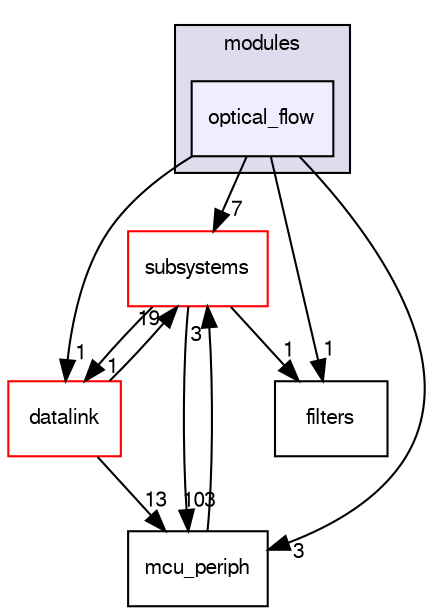 digraph "sw/airborne/modules/optical_flow" {
  compound=true
  node [ fontsize="10", fontname="FreeSans"];
  edge [ labelfontsize="10", labelfontname="FreeSans"];
  subgraph clusterdir_c2abcdd6ccb39c3582929c0e3f5651c2 {
    graph [ bgcolor="#ddddee", pencolor="black", label="modules" fontname="FreeSans", fontsize="10", URL="dir_c2abcdd6ccb39c3582929c0e3f5651c2.html"]
  dir_f52ac0bf93f8ebf53ea13ad6120e8a63 [shape=box, label="optical_flow", style="filled", fillcolor="#eeeeff", pencolor="black", URL="dir_f52ac0bf93f8ebf53ea13ad6120e8a63.html"];
  }
  dir_12d6ec7aac5a4a9b8cee17e35022d7c7 [shape=box label="subsystems" fillcolor="white" style="filled" color="red" URL="dir_12d6ec7aac5a4a9b8cee17e35022d7c7.html"];
  dir_1ca43f6a116d741d80fb1d0555a2b198 [shape=box label="mcu_periph" URL="dir_1ca43f6a116d741d80fb1d0555a2b198.html"];
  dir_1444106569909aede49a887d28257b90 [shape=box label="filters" URL="dir_1444106569909aede49a887d28257b90.html"];
  dir_164c7aa663179b26059278e7f36078da [shape=box label="datalink" fillcolor="white" style="filled" color="red" URL="dir_164c7aa663179b26059278e7f36078da.html"];
  dir_12d6ec7aac5a4a9b8cee17e35022d7c7->dir_1ca43f6a116d741d80fb1d0555a2b198 [headlabel="103", labeldistance=1.5 headhref="dir_000051_000120.html"];
  dir_12d6ec7aac5a4a9b8cee17e35022d7c7->dir_1444106569909aede49a887d28257b90 [headlabel="1", labeldistance=1.5 headhref="dir_000051_000104.html"];
  dir_12d6ec7aac5a4a9b8cee17e35022d7c7->dir_164c7aa663179b26059278e7f36078da [headlabel="1", labeldistance=1.5 headhref="dir_000051_000146.html"];
  dir_f52ac0bf93f8ebf53ea13ad6120e8a63->dir_12d6ec7aac5a4a9b8cee17e35022d7c7 [headlabel="7", labeldistance=1.5 headhref="dir_000194_000051.html"];
  dir_f52ac0bf93f8ebf53ea13ad6120e8a63->dir_1ca43f6a116d741d80fb1d0555a2b198 [headlabel="3", labeldistance=1.5 headhref="dir_000194_000120.html"];
  dir_f52ac0bf93f8ebf53ea13ad6120e8a63->dir_1444106569909aede49a887d28257b90 [headlabel="1", labeldistance=1.5 headhref="dir_000194_000104.html"];
  dir_f52ac0bf93f8ebf53ea13ad6120e8a63->dir_164c7aa663179b26059278e7f36078da [headlabel="1", labeldistance=1.5 headhref="dir_000194_000146.html"];
  dir_1ca43f6a116d741d80fb1d0555a2b198->dir_12d6ec7aac5a4a9b8cee17e35022d7c7 [headlabel="3", labeldistance=1.5 headhref="dir_000120_000051.html"];
  dir_164c7aa663179b26059278e7f36078da->dir_12d6ec7aac5a4a9b8cee17e35022d7c7 [headlabel="19", labeldistance=1.5 headhref="dir_000146_000051.html"];
  dir_164c7aa663179b26059278e7f36078da->dir_1ca43f6a116d741d80fb1d0555a2b198 [headlabel="13", labeldistance=1.5 headhref="dir_000146_000120.html"];
}
